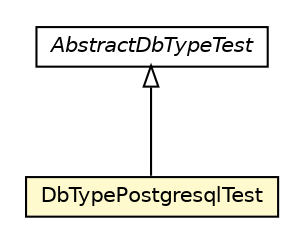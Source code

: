 #!/usr/local/bin/dot
#
# Class diagram 
# Generated by UMLGraph version R5_6_6-8-g8d7759 (http://www.umlgraph.org/)
#

digraph G {
	edge [fontname="Helvetica",fontsize=10,labelfontname="Helvetica",labelfontsize=10];
	node [fontname="Helvetica",fontsize=10,shape=plaintext];
	nodesep=0.25;
	ranksep=0.5;
	// org.dayatang.datasource4saas.dbtype.DbTypePostgresqlTest
	c20709 [label=<<table title="org.dayatang.datasource4saas.dbtype.DbTypePostgresqlTest" border="0" cellborder="1" cellspacing="0" cellpadding="2" port="p" bgcolor="lemonChiffon" href="./DbTypePostgresqlTest.html">
		<tr><td><table border="0" cellspacing="0" cellpadding="1">
<tr><td align="center" balign="center"> DbTypePostgresqlTest </td></tr>
		</table></td></tr>
		</table>>, URL="./DbTypePostgresqlTest.html", fontname="Helvetica", fontcolor="black", fontsize=10.0];
	// org.dayatang.datasource4saas.dbtype.AbstractDbTypeTest
	c20713 [label=<<table title="org.dayatang.datasource4saas.dbtype.AbstractDbTypeTest" border="0" cellborder="1" cellspacing="0" cellpadding="2" port="p" href="./AbstractDbTypeTest.html">
		<tr><td><table border="0" cellspacing="0" cellpadding="1">
<tr><td align="center" balign="center"><font face="Helvetica-Oblique"> AbstractDbTypeTest </font></td></tr>
		</table></td></tr>
		</table>>, URL="./AbstractDbTypeTest.html", fontname="Helvetica", fontcolor="black", fontsize=10.0];
	//org.dayatang.datasource4saas.dbtype.DbTypePostgresqlTest extends org.dayatang.datasource4saas.dbtype.AbstractDbTypeTest
	c20713:p -> c20709:p [dir=back,arrowtail=empty];
}

